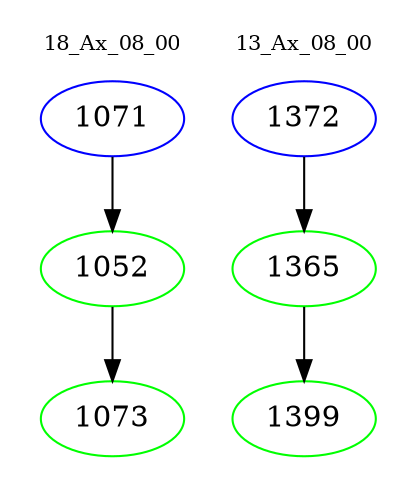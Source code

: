 digraph{
subgraph cluster_0 {
color = white
label = "18_Ax_08_00";
fontsize=10;
T0_1071 [label="1071", color="blue"]
T0_1071 -> T0_1052 [color="black"]
T0_1052 [label="1052", color="green"]
T0_1052 -> T0_1073 [color="black"]
T0_1073 [label="1073", color="green"]
}
subgraph cluster_1 {
color = white
label = "13_Ax_08_00";
fontsize=10;
T1_1372 [label="1372", color="blue"]
T1_1372 -> T1_1365 [color="black"]
T1_1365 [label="1365", color="green"]
T1_1365 -> T1_1399 [color="black"]
T1_1399 [label="1399", color="green"]
}
}
